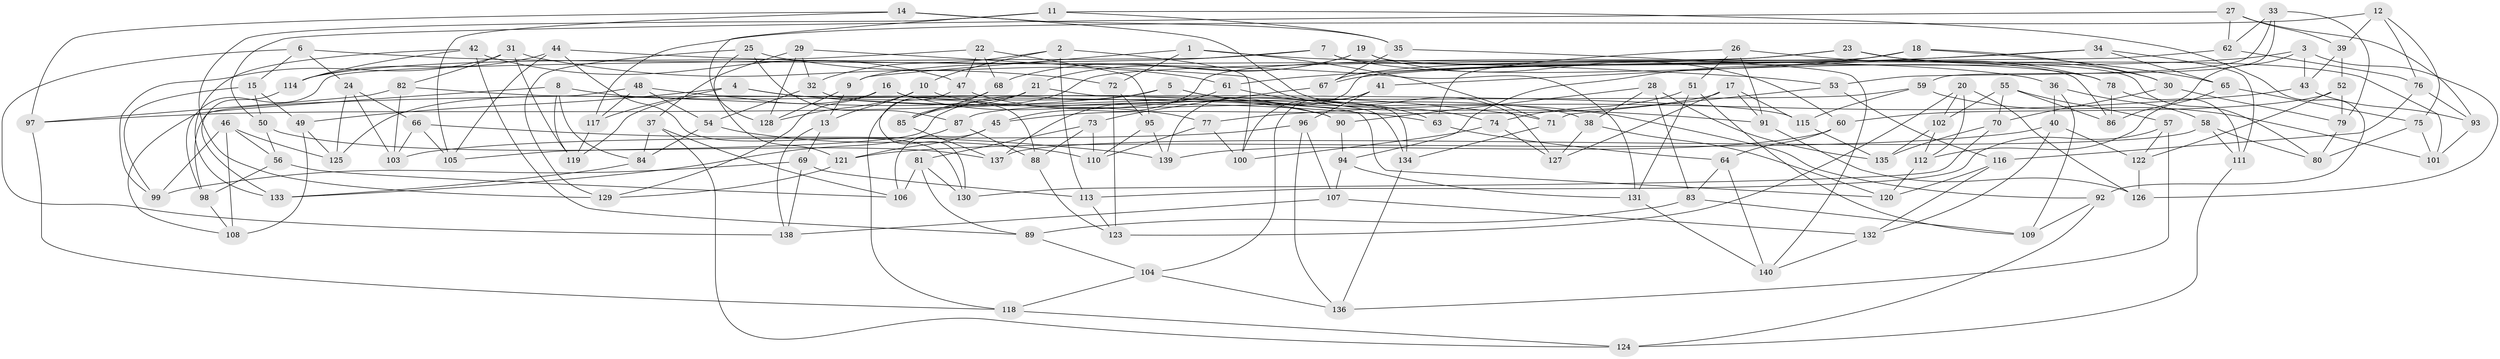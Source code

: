 // Generated by graph-tools (version 1.1) at 2025/11/02/27/25 16:11:46]
// undirected, 140 vertices, 280 edges
graph export_dot {
graph [start="1"]
  node [color=gray90,style=filled];
  1;
  2;
  3;
  4;
  5;
  6;
  7;
  8;
  9;
  10;
  11;
  12;
  13;
  14;
  15;
  16;
  17;
  18;
  19;
  20;
  21;
  22;
  23;
  24;
  25;
  26;
  27;
  28;
  29;
  30;
  31;
  32;
  33;
  34;
  35;
  36;
  37;
  38;
  39;
  40;
  41;
  42;
  43;
  44;
  45;
  46;
  47;
  48;
  49;
  50;
  51;
  52;
  53;
  54;
  55;
  56;
  57;
  58;
  59;
  60;
  61;
  62;
  63;
  64;
  65;
  66;
  67;
  68;
  69;
  70;
  71;
  72;
  73;
  74;
  75;
  76;
  77;
  78;
  79;
  80;
  81;
  82;
  83;
  84;
  85;
  86;
  87;
  88;
  89;
  90;
  91;
  92;
  93;
  94;
  95;
  96;
  97;
  98;
  99;
  100;
  101;
  102;
  103;
  104;
  105;
  106;
  107;
  108;
  109;
  110;
  111;
  112;
  113;
  114;
  115;
  116;
  117;
  118;
  119;
  120;
  121;
  122;
  123;
  124;
  125;
  126;
  127;
  128;
  129;
  130;
  131;
  132;
  133;
  134;
  135;
  136;
  137;
  138;
  139;
  140;
  1 -- 72;
  1 -- 9;
  1 -- 36;
  1 -- 71;
  2 -- 100;
  2 -- 113;
  2 -- 32;
  2 -- 10;
  3 -- 86;
  3 -- 126;
  3 -- 67;
  3 -- 43;
  4 -- 63;
  4 -- 71;
  4 -- 117;
  4 -- 49;
  5 -- 91;
  5 -- 97;
  5 -- 92;
  5 -- 105;
  6 -- 24;
  6 -- 138;
  6 -- 15;
  6 -- 131;
  7 -- 9;
  7 -- 98;
  7 -- 86;
  7 -- 78;
  8 -- 119;
  8 -- 90;
  8 -- 108;
  8 -- 84;
  9 -- 128;
  9 -- 13;
  10 -- 38;
  10 -- 13;
  10 -- 128;
  11 -- 35;
  11 -- 129;
  11 -- 92;
  11 -- 128;
  12 -- 39;
  12 -- 117;
  12 -- 76;
  12 -- 75;
  13 -- 69;
  13 -- 138;
  14 -- 35;
  14 -- 127;
  14 -- 97;
  14 -- 105;
  15 -- 99;
  15 -- 49;
  15 -- 50;
  16 -- 129;
  16 -- 119;
  16 -- 134;
  16 -- 77;
  17 -- 115;
  17 -- 45;
  17 -- 91;
  17 -- 127;
  18 -- 65;
  18 -- 94;
  18 -- 30;
  18 -- 45;
  19 -- 60;
  19 -- 21;
  19 -- 68;
  19 -- 80;
  20 -- 123;
  20 -- 102;
  20 -- 112;
  20 -- 126;
  21 -- 85;
  21 -- 134;
  21 -- 125;
  22 -- 114;
  22 -- 95;
  22 -- 68;
  22 -- 47;
  23 -- 30;
  23 -- 67;
  23 -- 85;
  23 -- 101;
  24 -- 103;
  24 -- 66;
  24 -- 125;
  25 -- 61;
  25 -- 121;
  25 -- 129;
  25 -- 87;
  26 -- 51;
  26 -- 63;
  26 -- 91;
  26 -- 78;
  27 -- 39;
  27 -- 93;
  27 -- 62;
  27 -- 50;
  28 -- 38;
  28 -- 90;
  28 -- 83;
  28 -- 135;
  29 -- 32;
  29 -- 74;
  29 -- 37;
  29 -- 128;
  30 -- 70;
  30 -- 79;
  31 -- 72;
  31 -- 119;
  31 -- 82;
  31 -- 99;
  32 -- 88;
  32 -- 54;
  33 -- 53;
  33 -- 59;
  33 -- 79;
  33 -- 62;
  34 -- 111;
  34 -- 65;
  34 -- 41;
  34 -- 61;
  35 -- 67;
  35 -- 140;
  36 -- 40;
  36 -- 58;
  36 -- 109;
  37 -- 84;
  37 -- 106;
  37 -- 124;
  38 -- 120;
  38 -- 127;
  39 -- 52;
  39 -- 43;
  40 -- 121;
  40 -- 132;
  40 -- 122;
  41 -- 100;
  41 -- 96;
  41 -- 104;
  42 -- 89;
  42 -- 47;
  42 -- 133;
  42 -- 114;
  43 -- 77;
  43 -- 93;
  44 -- 105;
  44 -- 53;
  44 -- 114;
  44 -- 130;
  45 -- 121;
  45 -- 106;
  46 -- 108;
  46 -- 125;
  46 -- 56;
  46 -- 99;
  47 -- 130;
  47 -- 90;
  48 -- 98;
  48 -- 120;
  48 -- 117;
  48 -- 54;
  49 -- 125;
  49 -- 108;
  50 -- 137;
  50 -- 56;
  51 -- 74;
  51 -- 131;
  51 -- 109;
  52 -- 122;
  52 -- 79;
  52 -- 60;
  53 -- 71;
  53 -- 116;
  54 -- 110;
  54 -- 84;
  55 -- 70;
  55 -- 57;
  55 -- 102;
  55 -- 86;
  56 -- 106;
  56 -- 98;
  57 -- 113;
  57 -- 136;
  57 -- 122;
  58 -- 111;
  58 -- 80;
  58 -- 137;
  59 -- 115;
  59 -- 101;
  59 -- 87;
  60 -- 64;
  60 -- 139;
  61 -- 137;
  61 -- 63;
  62 -- 139;
  62 -- 76;
  63 -- 64;
  64 -- 140;
  64 -- 83;
  65 -- 112;
  65 -- 75;
  66 -- 103;
  66 -- 139;
  66 -- 105;
  67 -- 73;
  68 -- 118;
  68 -- 85;
  69 -- 138;
  69 -- 99;
  69 -- 113;
  70 -- 135;
  70 -- 130;
  71 -- 134;
  72 -- 95;
  72 -- 123;
  73 -- 81;
  73 -- 110;
  73 -- 88;
  74 -- 100;
  74 -- 127;
  75 -- 101;
  75 -- 80;
  76 -- 116;
  76 -- 93;
  77 -- 100;
  77 -- 110;
  78 -- 111;
  78 -- 86;
  79 -- 80;
  81 -- 89;
  81 -- 106;
  81 -- 130;
  82 -- 115;
  82 -- 97;
  82 -- 103;
  83 -- 109;
  83 -- 89;
  84 -- 133;
  85 -- 137;
  87 -- 88;
  87 -- 133;
  88 -- 123;
  89 -- 104;
  90 -- 94;
  91 -- 126;
  92 -- 124;
  92 -- 109;
  93 -- 101;
  94 -- 107;
  94 -- 131;
  95 -- 139;
  95 -- 110;
  96 -- 107;
  96 -- 103;
  96 -- 136;
  97 -- 118;
  98 -- 108;
  102 -- 112;
  102 -- 135;
  104 -- 118;
  104 -- 136;
  107 -- 132;
  107 -- 138;
  111 -- 124;
  112 -- 120;
  113 -- 123;
  114 -- 133;
  115 -- 135;
  116 -- 132;
  116 -- 120;
  117 -- 119;
  118 -- 124;
  121 -- 129;
  122 -- 126;
  131 -- 140;
  132 -- 140;
  134 -- 136;
}
